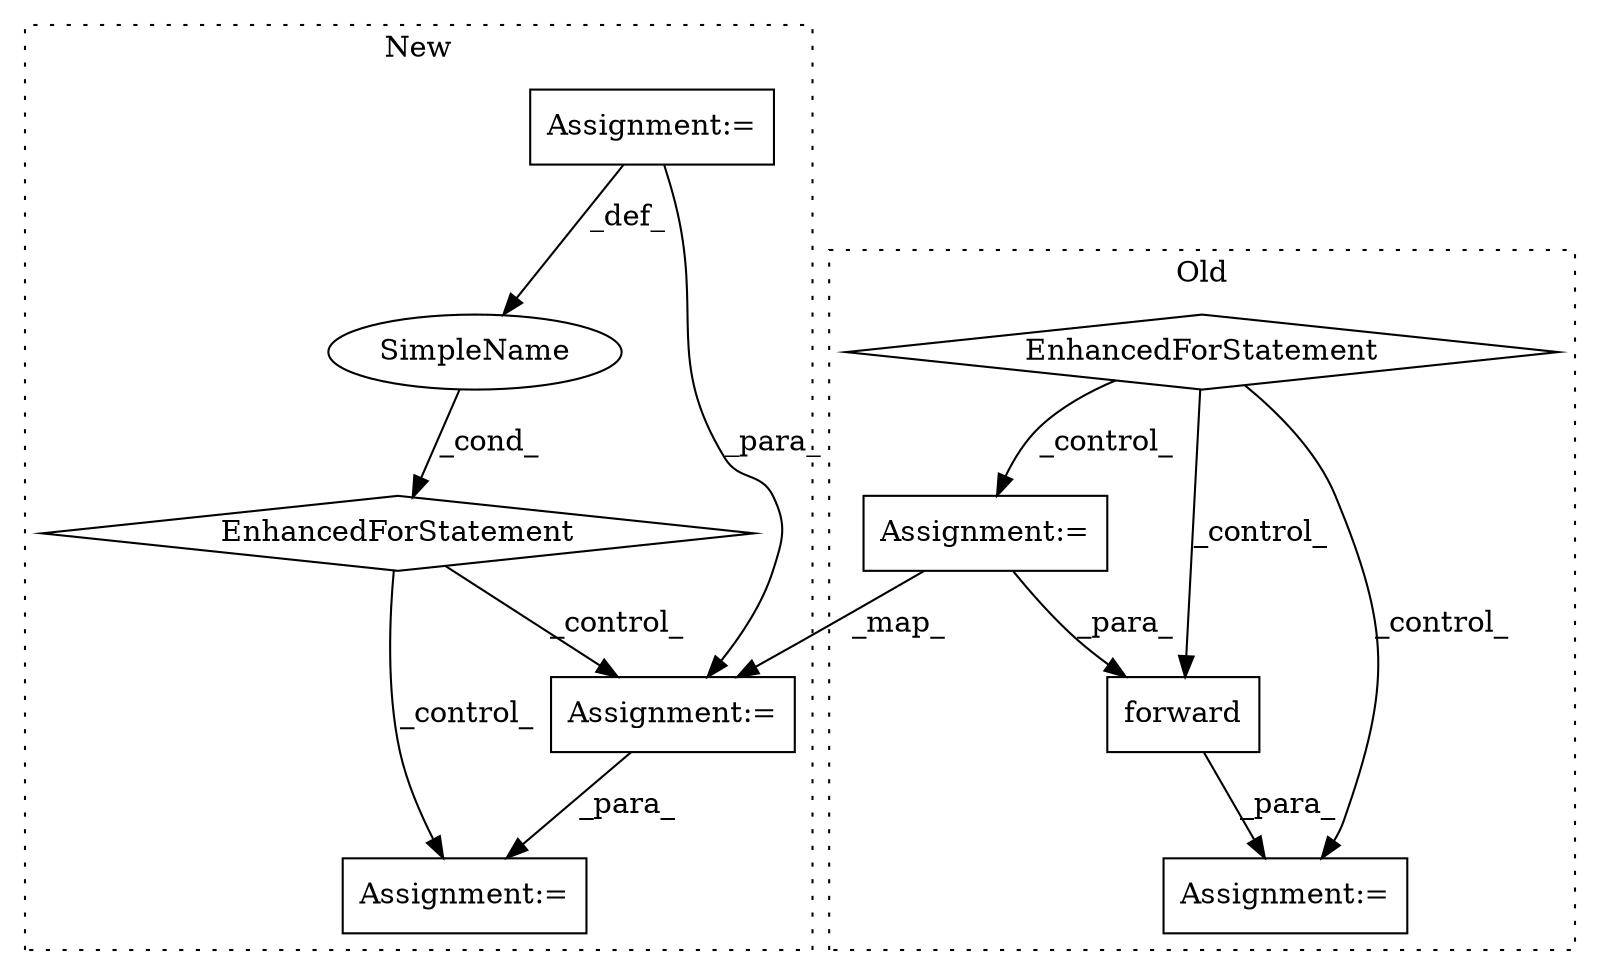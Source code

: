 digraph G {
subgraph cluster0 {
1 [label="forward" a="32" s="6740,6779" l="8,1" shape="box"];
4 [label="Assignment:=" a="7" s="6729" l="1" shape="box"];
7 [label="EnhancedForStatement" a="70" s="6544,6629" l="53,2" shape="diamond"];
9 [label="Assignment:=" a="7" s="6701" l="1" shape="box"];
label = "Old";
style="dotted";
}
subgraph cluster1 {
2 [label="EnhancedForStatement" a="70" s="6503,6582" l="65,2" shape="diamond"];
3 [label="Assignment:=" a="7" s="6503,6582" l="65,2" shape="box"];
5 [label="Assignment:=" a="7" s="6630" l="1" shape="box"];
6 [label="SimpleName" a="42" s="6572" l="3" shape="ellipse"];
8 [label="Assignment:=" a="7" s="6599" l="1" shape="box"];
label = "New";
style="dotted";
}
1 -> 4 [label="_para_"];
2 -> 8 [label="_control_"];
2 -> 5 [label="_control_"];
3 -> 6 [label="_def_"];
3 -> 8 [label="_para_"];
6 -> 2 [label="_cond_"];
7 -> 9 [label="_control_"];
7 -> 1 [label="_control_"];
7 -> 4 [label="_control_"];
8 -> 5 [label="_para_"];
9 -> 1 [label="_para_"];
9 -> 8 [label="_map_"];
}